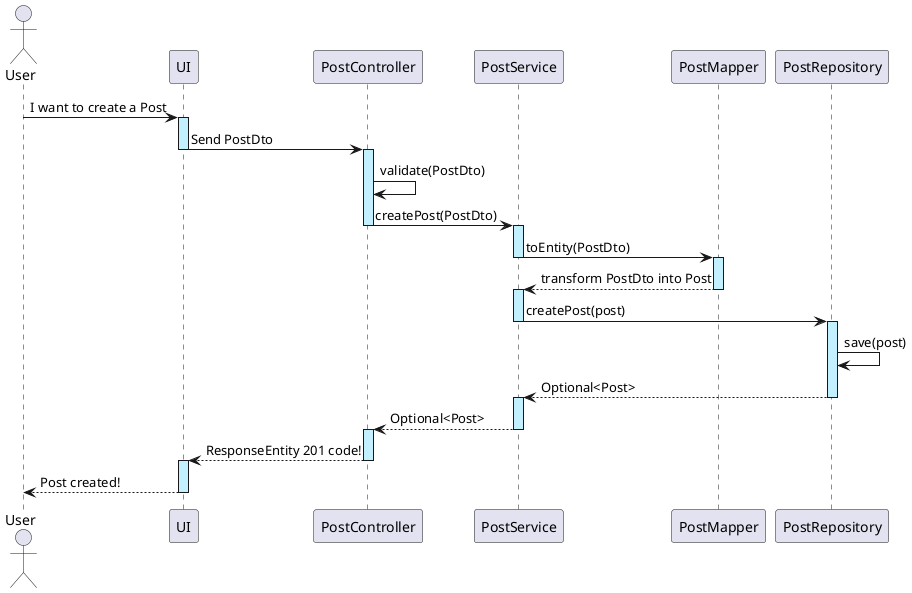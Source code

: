 @startuml


actor User

User -> UI ++ #application: I want to create a Post
UI -> PostController --++ #application : Send PostDto
PostController -> PostController #application: validate(PostDto)
PostController -> PostService --++ #application: createPost(PostDto)
PostService -> PostMapper --++ #application: toEntity(PostDto)
PostMapper --> PostService --++ #application: transform PostDto into Post
PostService -> PostRepository --++ #application: createPost(post)
PostRepository -> PostRepository #application: save(post)
PostRepository --> PostService --++ #application: Optional<Post>
PostService --> PostController --++ #application: Optional<Post>
PostController --> UI --++ #application: ResponseEntity 201 code!
UI --> User -- #application: Post created!


@enduml